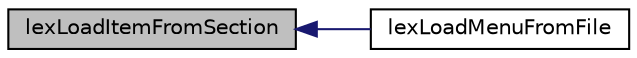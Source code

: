 digraph G
{
  edge [fontname="Helvetica",fontsize="10",labelfontname="Helvetica",labelfontsize="10"];
  node [fontname="Helvetica",fontsize="10",shape=record];
  rankdir=LR;
  Node1 [label="lexLoadItemFromSection",height=0.2,width=0.4,color="black", fillcolor="grey75", style="filled" fontcolor="black"];
  Node1 -> Node2 [dir=back,color="midnightblue",fontsize="10",style="solid",fontname="Helvetica"];
  Node2 [label="lexLoadMenuFromFile",height=0.2,width=0.4,color="black", fillcolor="white", style="filled",URL="$lexmenu_8c.html#a00bdf171af39c55de7695406e5953e5d"];
}
